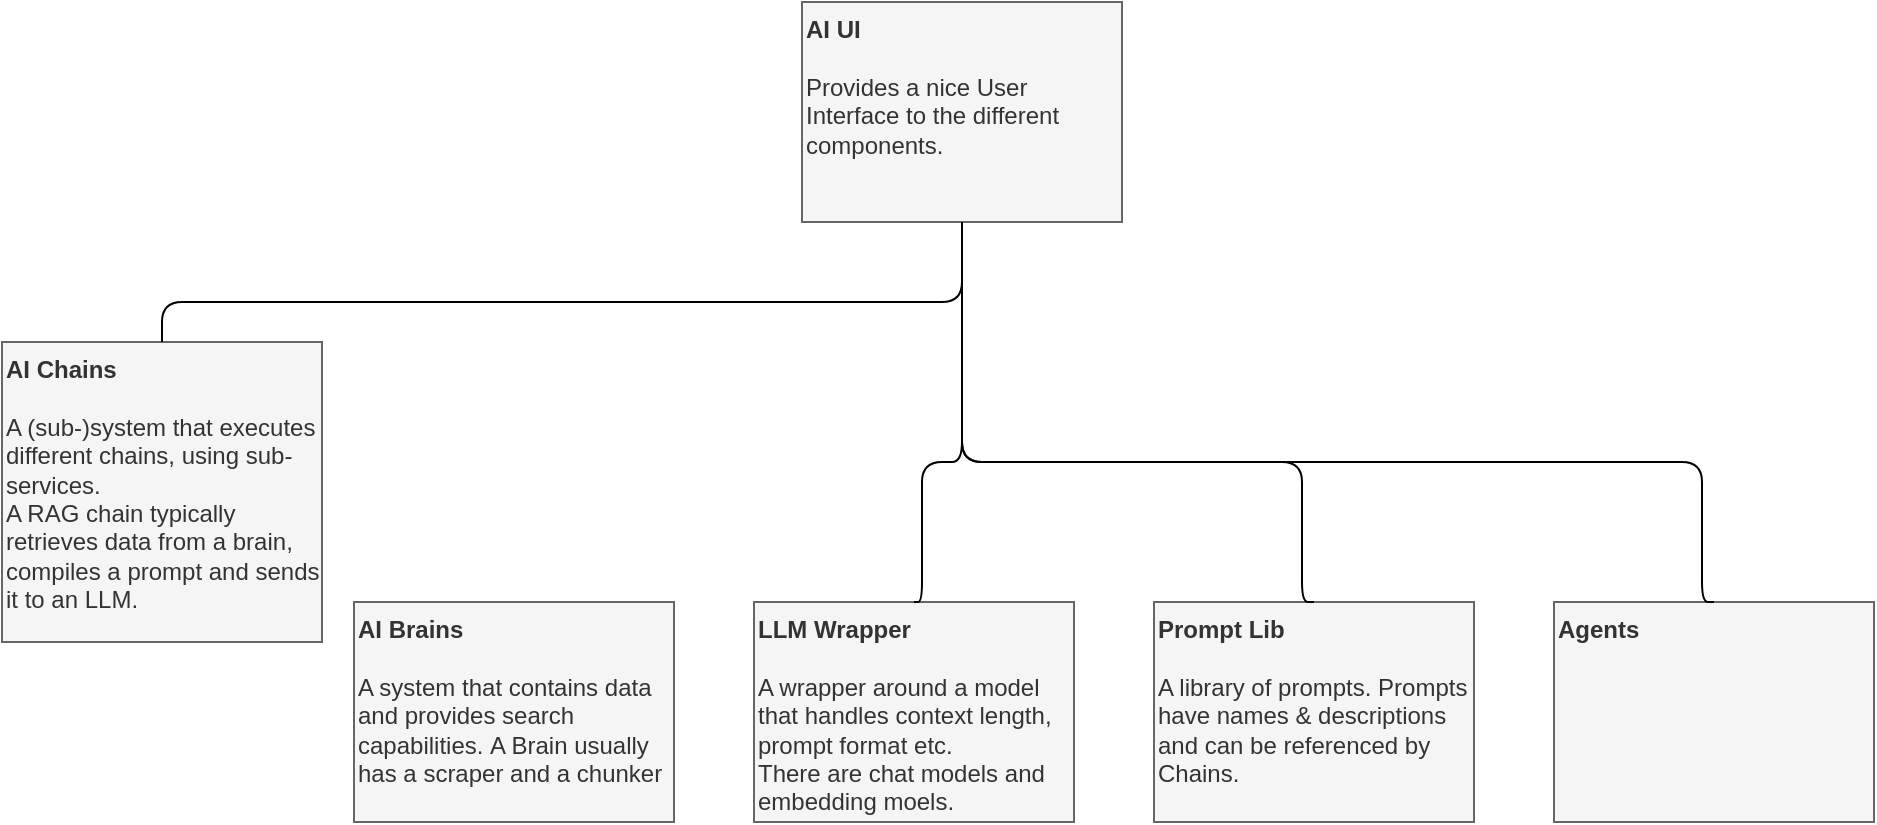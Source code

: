 <mxfile>
    <diagram id="zpGzf-oRHcjbW15I6Q2K" name="Page-1">
        <mxGraphModel dx="1361" dy="1196" grid="1" gridSize="10" guides="1" tooltips="1" connect="1" arrows="1" fold="1" page="0" pageScale="1" pageWidth="850" pageHeight="1100" math="0" shadow="0">
            <root>
                <mxCell id="0"/>
                <mxCell id="1" parent="0"/>
                <mxCell id="2" style="edgeStyle=orthogonalEdgeStyle;html=1;entryX=0.5;entryY=1;entryDx=0;entryDy=0;startArrow=classic;startFill=1;exitX=0.5;exitY=0;exitDx=0;exitDy=0;strokeColor=none;" parent="1" source="CE9EN9VTLjrJtfSJjfUC-5" target="CE9EN9VTLjrJtfSJjfUC-22" edge="1">
                    <mxGeometry relative="1" as="geometry">
                        <Array as="points">
                            <mxPoint x="-220" y="-340"/>
                            <mxPoint x="-220" y="-410"/>
                            <mxPoint y="-410"/>
                        </Array>
                    </mxGeometry>
                </mxCell>
                <mxCell id="CE9EN9VTLjrJtfSJjfUC-5" value="&lt;div&gt;&lt;b&gt;AI Brains&lt;/b&gt;&lt;/div&gt;&lt;div&gt;&lt;br&gt;&lt;/div&gt;&lt;div&gt;A system that contains data and provides search capabilities.&amp;nbsp;&lt;span style=&quot;background-color: initial;&quot;&gt;A Brain usually has a scraper and a chunker&lt;/span&gt;&lt;/div&gt;" style="rounded=0;whiteSpace=wrap;html=1;fillColor=#f5f5f5;strokeColor=#666666;align=left;verticalAlign=top;fontColor=#333333;" parent="1" vertex="1">
                    <mxGeometry x="-304" y="-340" width="160" height="110" as="geometry"/>
                </mxCell>
                <mxCell id="CE9EN9VTLjrJtfSJjfUC-9" value="&lt;div&gt;&lt;b&gt;LLM Wrapper&lt;/b&gt;&lt;/div&gt;&lt;div&gt;&lt;b&gt;&lt;br&gt;&lt;/b&gt;&lt;/div&gt;&lt;div&gt;A wrapper around a model that handles context length, prompt format etc.&lt;/div&gt;&lt;div&gt;There are chat models and embedding moels.&lt;/div&gt;" style="rounded=0;whiteSpace=wrap;html=1;fillColor=#f5f5f5;strokeColor=#666666;align=left;verticalAlign=top;fontColor=#333333;" parent="1" vertex="1">
                    <mxGeometry x="-104" y="-340" width="160" height="110" as="geometry"/>
                </mxCell>
                <mxCell id="CE9EN9VTLjrJtfSJjfUC-17" value="&lt;div&gt;&lt;b&gt;AI Chains&lt;/b&gt;&lt;/div&gt;&lt;div&gt;&lt;b&gt;&lt;br&gt;&lt;/b&gt;&lt;/div&gt;&lt;div&gt;A (sub-)system that executes different chains, using sub-services.&lt;/div&gt;&lt;div&gt;A RAG chain typically retrieves data from a brain, compiles a prompt and sends it to an LLM.&lt;/div&gt;" style="rounded=0;whiteSpace=wrap;html=1;fillColor=#f5f5f5;strokeColor=#666666;align=left;verticalAlign=top;fontColor=#333333;" parent="1" vertex="1">
                    <mxGeometry x="-480" y="-470" width="160" height="150" as="geometry"/>
                </mxCell>
                <mxCell id="CE9EN9VTLjrJtfSJjfUC-22" value="&lt;div&gt;&lt;b&gt;AI UI&lt;/b&gt;&lt;/div&gt;&lt;div&gt;&lt;br&gt;&lt;/div&gt;&lt;div&gt;Provides a nice User Interface to the different components.&lt;/div&gt;" style="rounded=0;whiteSpace=wrap;html=1;fillColor=#f5f5f5;strokeColor=#666666;align=left;verticalAlign=top;fontColor=#333333;" parent="1" vertex="1">
                    <mxGeometry x="-80" y="-640" width="160" height="110" as="geometry"/>
                </mxCell>
                <mxCell id="00By0G_2dAAMdcYObaQ6-3" value="&lt;div&gt;&lt;b&gt;Prompt Lib&lt;/b&gt;&lt;/div&gt;&lt;div&gt;&lt;b&gt;&lt;br&gt;&lt;/b&gt;&lt;/div&gt;&lt;div&gt;A library of prompts. Prompts have names &amp;amp; descriptions and can be referenced by Chains.&lt;/div&gt;" style="rounded=0;whiteSpace=wrap;html=1;fillColor=#f5f5f5;strokeColor=#666666;align=left;verticalAlign=top;fontColor=#333333;" parent="1" vertex="1">
                    <mxGeometry x="96" y="-340" width="160" height="110" as="geometry"/>
                </mxCell>
                <mxCell id="ZuFVSwHULJ2QRQUlA8EJ-2" value="&lt;div&gt;&lt;b&gt;Agents&lt;/b&gt;&lt;/div&gt;&lt;div&gt;&lt;b&gt;&lt;br&gt;&lt;/b&gt;&lt;/div&gt;&lt;div&gt;&lt;br&gt;&lt;/div&gt;" style="rounded=0;whiteSpace=wrap;html=1;fillColor=#f5f5f5;strokeColor=#666666;align=left;verticalAlign=top;fontColor=#333333;" parent="1" vertex="1">
                    <mxGeometry x="296" y="-340" width="160" height="110" as="geometry"/>
                </mxCell>
                <mxCell id="3" style="edgeStyle=orthogonalEdgeStyle;html=1;entryX=0.5;entryY=1;entryDx=0;entryDy=0;exitX=0.5;exitY=0;exitDx=0;exitDy=0;startArrow=none;startFill=0;endArrow=none;endFill=0;" parent="1" source="CE9EN9VTLjrJtfSJjfUC-17" target="CE9EN9VTLjrJtfSJjfUC-22" edge="1">
                    <mxGeometry relative="1" as="geometry">
                        <mxPoint x="-229.923" y="-290" as="sourcePoint"/>
                        <mxPoint x="10" y="-480" as="targetPoint"/>
                        <Array as="points">
                            <mxPoint x="-400" y="-490"/>
                            <mxPoint y="-490"/>
                        </Array>
                    </mxGeometry>
                </mxCell>
                <mxCell id="4" style="edgeStyle=orthogonalEdgeStyle;html=1;exitX=0.5;exitY=0;exitDx=0;exitDy=0;entryX=0.5;entryY=1;entryDx=0;entryDy=0;startArrow=none;startFill=0;endArrow=none;endFill=0;" parent="1" source="CE9EN9VTLjrJtfSJjfUC-9" target="CE9EN9VTLjrJtfSJjfUC-22" edge="1">
                    <mxGeometry relative="1" as="geometry">
                        <mxPoint x="-390" y="-430" as="sourcePoint"/>
                        <mxPoint x="30" y="-470" as="targetPoint"/>
                        <Array as="points">
                            <mxPoint x="-20" y="-340"/>
                            <mxPoint x="-20" y="-410"/>
                            <mxPoint y="-410"/>
                        </Array>
                    </mxGeometry>
                </mxCell>
                <mxCell id="5" style="edgeStyle=orthogonalEdgeStyle;html=1;exitX=0.5;exitY=0;exitDx=0;exitDy=0;entryX=0.5;entryY=1;entryDx=0;entryDy=0;startArrow=none;startFill=0;endArrow=none;endFill=0;" parent="1" source="00By0G_2dAAMdcYObaQ6-3" target="CE9EN9VTLjrJtfSJjfUC-22" edge="1">
                    <mxGeometry relative="1" as="geometry">
                        <mxPoint x="-30" y="-290" as="sourcePoint"/>
                        <mxPoint x="10" y="-480" as="targetPoint"/>
                        <Array as="points">
                            <mxPoint x="170" y="-340"/>
                            <mxPoint x="170" y="-410"/>
                            <mxPoint y="-410"/>
                        </Array>
                    </mxGeometry>
                </mxCell>
                <mxCell id="6" style="edgeStyle=orthogonalEdgeStyle;html=1;exitX=0.5;exitY=0;exitDx=0;exitDy=0;entryX=0.5;entryY=1;entryDx=0;entryDy=0;startArrow=none;startFill=0;endArrow=none;endFill=0;" parent="1" source="ZuFVSwHULJ2QRQUlA8EJ-2" target="CE9EN9VTLjrJtfSJjfUC-22" edge="1">
                    <mxGeometry relative="1" as="geometry">
                        <mxPoint x="-30" y="-290" as="sourcePoint"/>
                        <mxPoint x="10" y="-480" as="targetPoint"/>
                        <Array as="points">
                            <mxPoint x="370" y="-340"/>
                            <mxPoint x="370" y="-410"/>
                            <mxPoint y="-410"/>
                        </Array>
                    </mxGeometry>
                </mxCell>
            </root>
        </mxGraphModel>
    </diagram>
</mxfile>